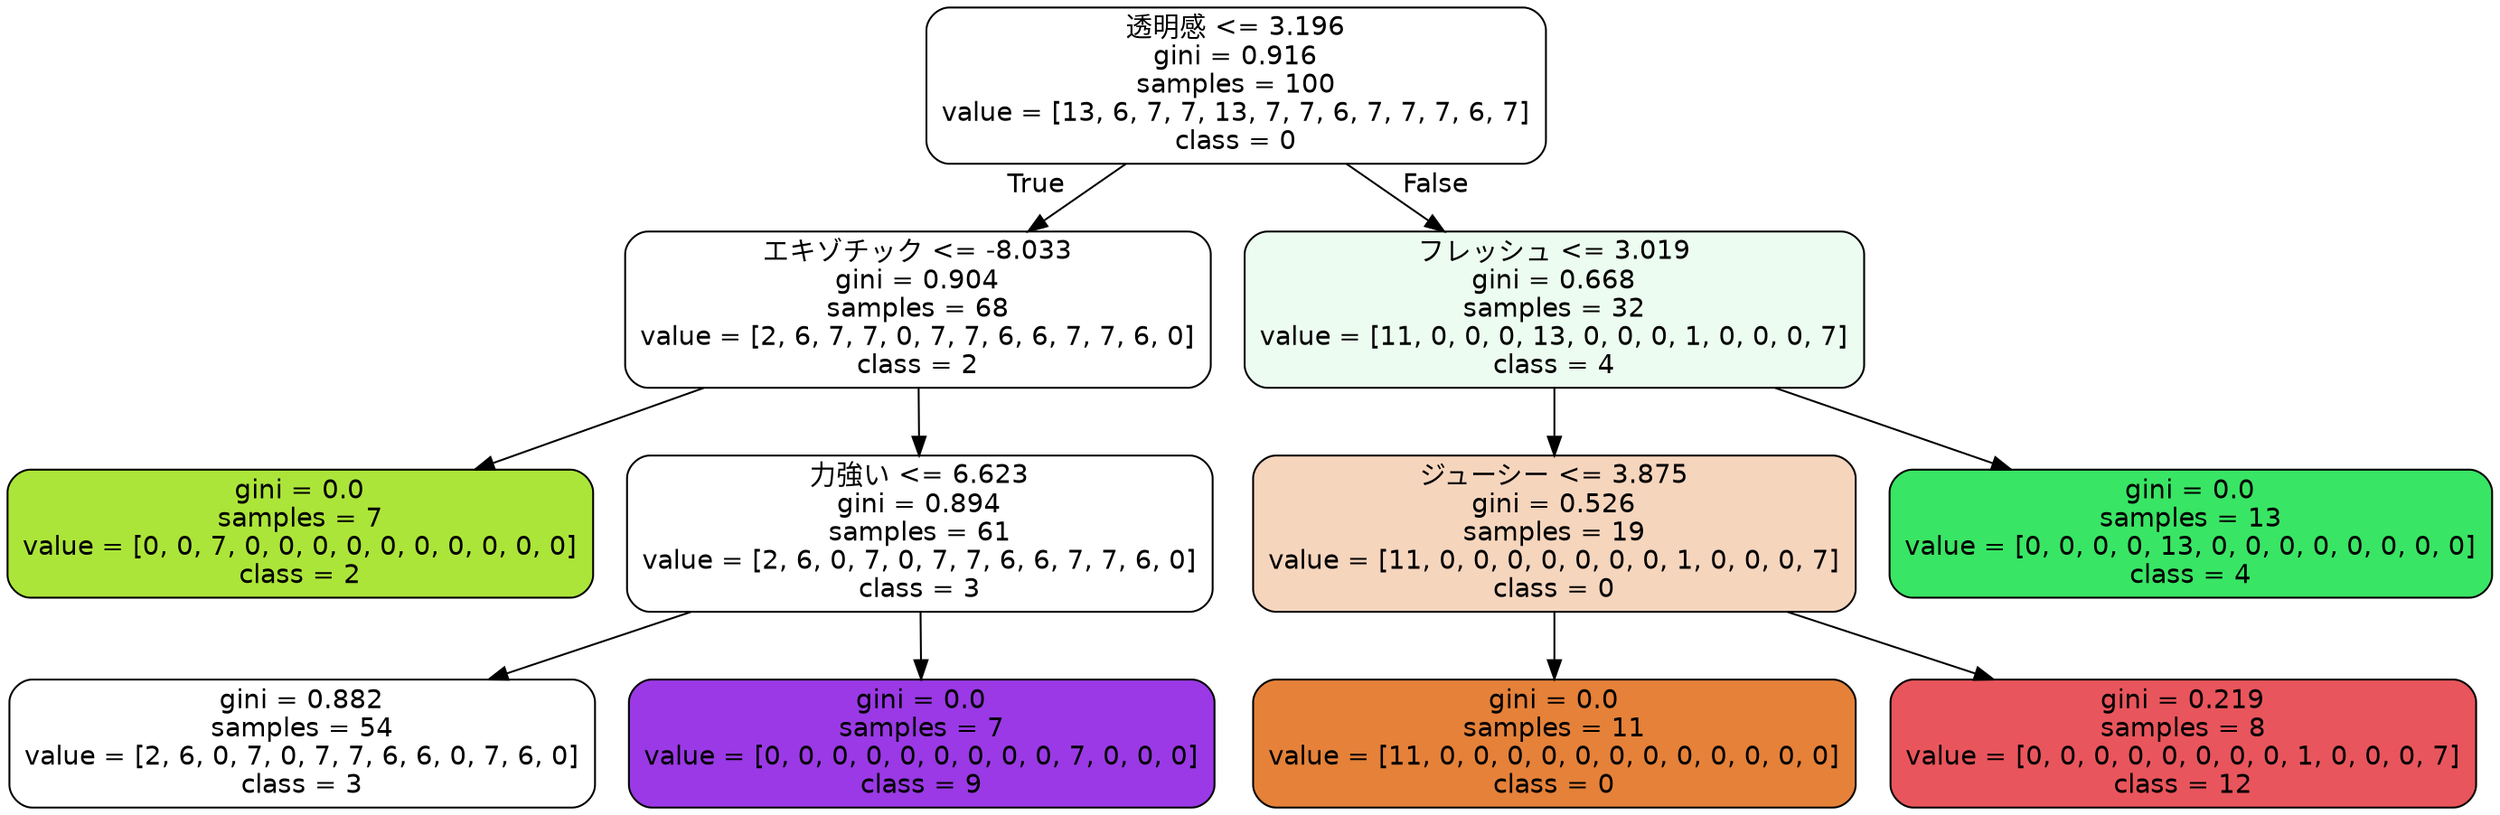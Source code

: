 digraph Tree {
node [shape=box, style="filled, rounded", color="black", fontname=helvetica] ;
edge [fontname=helvetica] ;
0 [label="透明感 <= 3.196\ngini = 0.916\nsamples = 100\nvalue = [13, 6, 7, 7, 13, 7, 7, 6, 7, 7, 7, 6, 7]\nclass = 0", fillcolor="#e5813900"] ;
1 [label="エキゾチック <= -8.033\ngini = 0.904\nsamples = 68\nvalue = [2, 6, 7, 7, 0, 7, 7, 6, 6, 7, 7, 6, 0]\nclass = 2", fillcolor="#ace53900"] ;
0 -> 1 [labeldistance=2.5, labelangle=45, headlabel="True"] ;
2 [label="gini = 0.0\nsamples = 7\nvalue = [0, 0, 7, 0, 0, 0, 0, 0, 0, 0, 0, 0, 0]\nclass = 2", fillcolor="#ace539ff"] ;
1 -> 2 ;
3 [label="力強い <= 6.623\ngini = 0.894\nsamples = 61\nvalue = [2, 6, 0, 7, 0, 7, 7, 6, 6, 7, 7, 6, 0]\nclass = 3", fillcolor="#5be53900"] ;
1 -> 3 ;
4 [label="gini = 0.882\nsamples = 54\nvalue = [2, 6, 0, 7, 0, 7, 7, 6, 6, 0, 7, 6, 0]\nclass = 3", fillcolor="#5be53900"] ;
3 -> 4 ;
5 [label="gini = 0.0\nsamples = 7\nvalue = [0, 0, 0, 0, 0, 0, 0, 0, 0, 7, 0, 0, 0]\nclass = 9", fillcolor="#9a39e5ff"] ;
3 -> 5 ;
6 [label="フレッシュ <= 3.019\ngini = 0.668\nsamples = 32\nvalue = [11, 0, 0, 0, 13, 0, 0, 0, 1, 0, 0, 0, 7]\nclass = 4", fillcolor="#39e56418"] ;
0 -> 6 [labeldistance=2.5, labelangle=-45, headlabel="False"] ;
7 [label="ジューシー <= 3.875\ngini = 0.526\nsamples = 19\nvalue = [11, 0, 0, 0, 0, 0, 0, 0, 1, 0, 0, 0, 7]\nclass = 0", fillcolor="#e5813955"] ;
6 -> 7 ;
8 [label="gini = 0.0\nsamples = 11\nvalue = [11, 0, 0, 0, 0, 0, 0, 0, 0, 0, 0, 0, 0]\nclass = 0", fillcolor="#e58139ff"] ;
7 -> 8 ;
9 [label="gini = 0.219\nsamples = 8\nvalue = [0, 0, 0, 0, 0, 0, 0, 0, 1, 0, 0, 0, 7]\nclass = 12", fillcolor="#e53941db"] ;
7 -> 9 ;
10 [label="gini = 0.0\nsamples = 13\nvalue = [0, 0, 0, 0, 13, 0, 0, 0, 0, 0, 0, 0, 0]\nclass = 4", fillcolor="#39e564ff"] ;
6 -> 10 ;
}